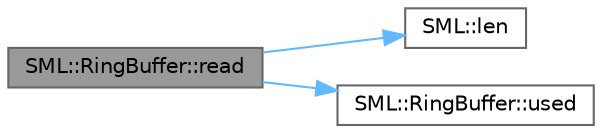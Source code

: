 digraph "SML::RingBuffer::read"
{
 // LATEX_PDF_SIZE
  bgcolor="transparent";
  edge [fontname=Helvetica,fontsize=10,labelfontname=Helvetica,labelfontsize=10];
  node [fontname=Helvetica,fontsize=10,shape=box,height=0.2,width=0.4];
  rankdir="LR";
  Node1 [id="Node000001",label="SML::RingBuffer::read",height=0.2,width=0.4,color="gray40", fillcolor="grey60", style="filled", fontcolor="black",tooltip="Read multiple data from ring buffer."];
  Node1 -> Node2 [id="edge1_Node000001_Node000002",color="steelblue1",style="solid",tooltip=" "];
  Node2 [id="Node000002",label="SML::len",height=0.2,width=0.4,color="grey40", fillcolor="white", style="filled",URL="$namespace_s_m_l.html#adca0ef1655c09c454c1046e057ba2ea2",tooltip="Find length of input C-string."];
  Node1 -> Node3 [id="edge2_Node000001_Node000003",color="steelblue1",style="solid",tooltip=" "];
  Node3 [id="Node000003",label="SML::RingBuffer::used",height=0.2,width=0.4,color="grey40", fillcolor="white", style="filled",URL="$class_s_m_l_1_1_ring_buffer.html#a7792187d62c67779bdd863aa6e7e7865",tooltip="Fetch number of used data in ring buffer."];
}
